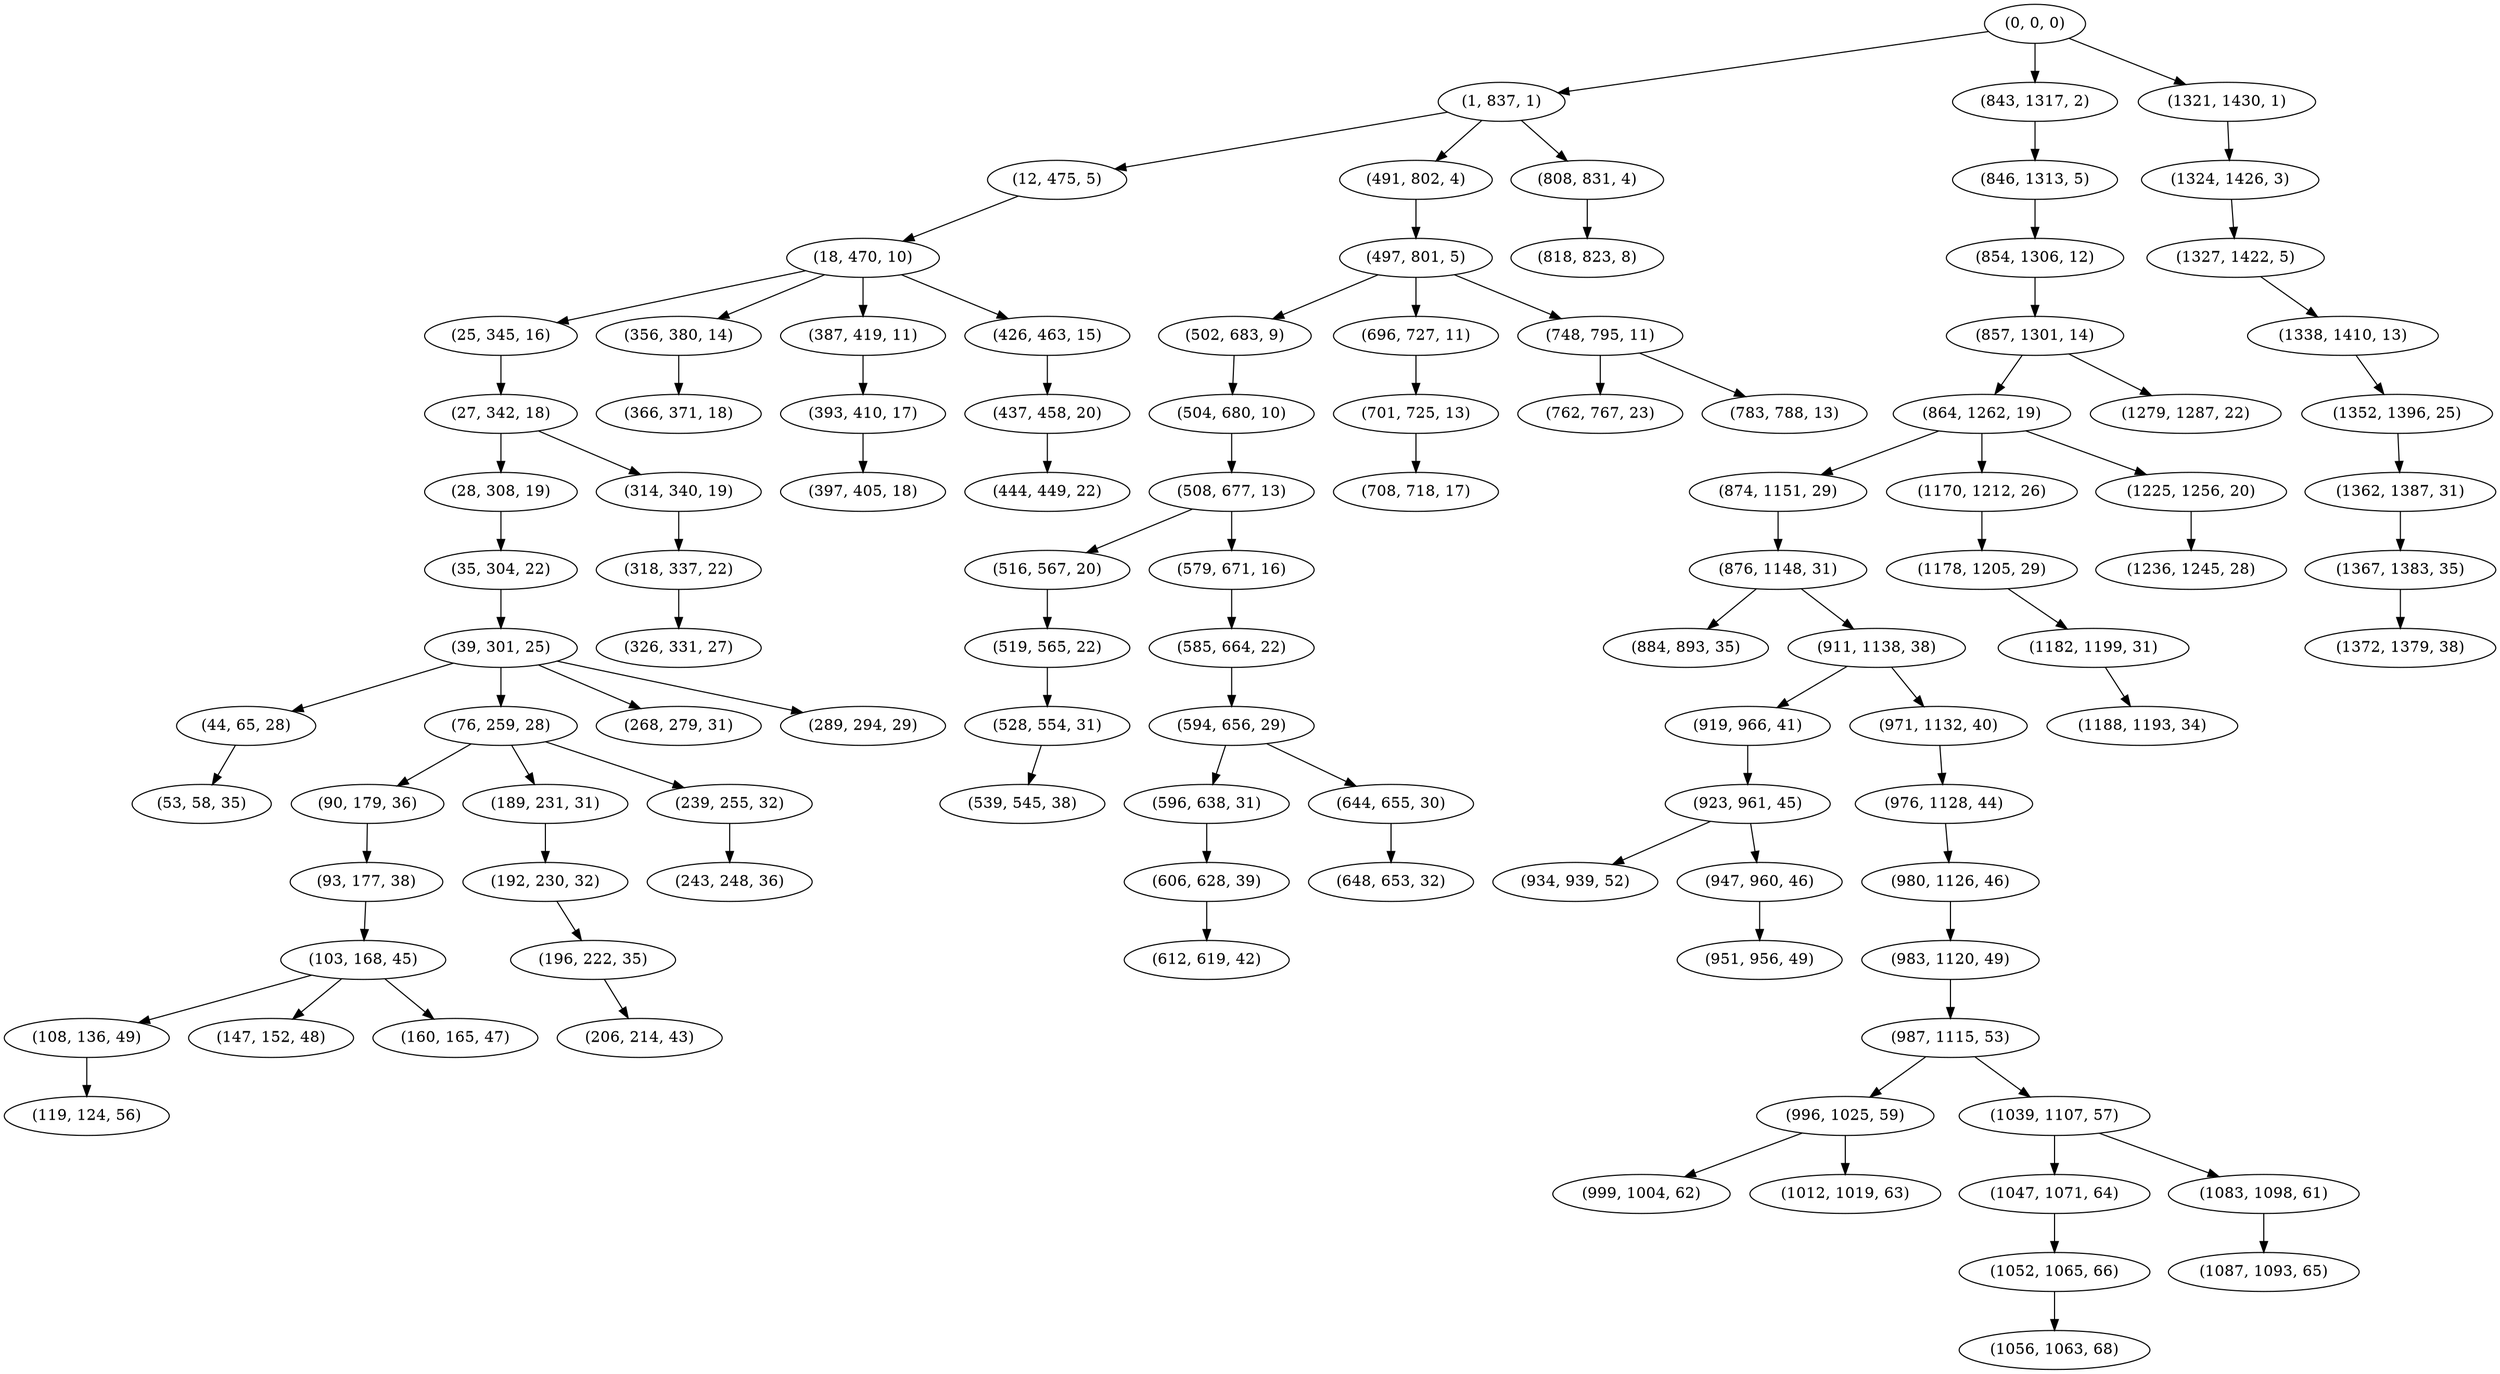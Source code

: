 digraph tree {
    "(0, 0, 0)";
    "(1, 837, 1)";
    "(12, 475, 5)";
    "(18, 470, 10)";
    "(25, 345, 16)";
    "(27, 342, 18)";
    "(28, 308, 19)";
    "(35, 304, 22)";
    "(39, 301, 25)";
    "(44, 65, 28)";
    "(53, 58, 35)";
    "(76, 259, 28)";
    "(90, 179, 36)";
    "(93, 177, 38)";
    "(103, 168, 45)";
    "(108, 136, 49)";
    "(119, 124, 56)";
    "(147, 152, 48)";
    "(160, 165, 47)";
    "(189, 231, 31)";
    "(192, 230, 32)";
    "(196, 222, 35)";
    "(206, 214, 43)";
    "(239, 255, 32)";
    "(243, 248, 36)";
    "(268, 279, 31)";
    "(289, 294, 29)";
    "(314, 340, 19)";
    "(318, 337, 22)";
    "(326, 331, 27)";
    "(356, 380, 14)";
    "(366, 371, 18)";
    "(387, 419, 11)";
    "(393, 410, 17)";
    "(397, 405, 18)";
    "(426, 463, 15)";
    "(437, 458, 20)";
    "(444, 449, 22)";
    "(491, 802, 4)";
    "(497, 801, 5)";
    "(502, 683, 9)";
    "(504, 680, 10)";
    "(508, 677, 13)";
    "(516, 567, 20)";
    "(519, 565, 22)";
    "(528, 554, 31)";
    "(539, 545, 38)";
    "(579, 671, 16)";
    "(585, 664, 22)";
    "(594, 656, 29)";
    "(596, 638, 31)";
    "(606, 628, 39)";
    "(612, 619, 42)";
    "(644, 655, 30)";
    "(648, 653, 32)";
    "(696, 727, 11)";
    "(701, 725, 13)";
    "(708, 718, 17)";
    "(748, 795, 11)";
    "(762, 767, 23)";
    "(783, 788, 13)";
    "(808, 831, 4)";
    "(818, 823, 8)";
    "(843, 1317, 2)";
    "(846, 1313, 5)";
    "(854, 1306, 12)";
    "(857, 1301, 14)";
    "(864, 1262, 19)";
    "(874, 1151, 29)";
    "(876, 1148, 31)";
    "(884, 893, 35)";
    "(911, 1138, 38)";
    "(919, 966, 41)";
    "(923, 961, 45)";
    "(934, 939, 52)";
    "(947, 960, 46)";
    "(951, 956, 49)";
    "(971, 1132, 40)";
    "(976, 1128, 44)";
    "(980, 1126, 46)";
    "(983, 1120, 49)";
    "(987, 1115, 53)";
    "(996, 1025, 59)";
    "(999, 1004, 62)";
    "(1012, 1019, 63)";
    "(1039, 1107, 57)";
    "(1047, 1071, 64)";
    "(1052, 1065, 66)";
    "(1056, 1063, 68)";
    "(1083, 1098, 61)";
    "(1087, 1093, 65)";
    "(1170, 1212, 26)";
    "(1178, 1205, 29)";
    "(1182, 1199, 31)";
    "(1188, 1193, 34)";
    "(1225, 1256, 20)";
    "(1236, 1245, 28)";
    "(1279, 1287, 22)";
    "(1321, 1430, 1)";
    "(1324, 1426, 3)";
    "(1327, 1422, 5)";
    "(1338, 1410, 13)";
    "(1352, 1396, 25)";
    "(1362, 1387, 31)";
    "(1367, 1383, 35)";
    "(1372, 1379, 38)";
    "(0, 0, 0)" -> "(1, 837, 1)";
    "(0, 0, 0)" -> "(843, 1317, 2)";
    "(0, 0, 0)" -> "(1321, 1430, 1)";
    "(1, 837, 1)" -> "(12, 475, 5)";
    "(1, 837, 1)" -> "(491, 802, 4)";
    "(1, 837, 1)" -> "(808, 831, 4)";
    "(12, 475, 5)" -> "(18, 470, 10)";
    "(18, 470, 10)" -> "(25, 345, 16)";
    "(18, 470, 10)" -> "(356, 380, 14)";
    "(18, 470, 10)" -> "(387, 419, 11)";
    "(18, 470, 10)" -> "(426, 463, 15)";
    "(25, 345, 16)" -> "(27, 342, 18)";
    "(27, 342, 18)" -> "(28, 308, 19)";
    "(27, 342, 18)" -> "(314, 340, 19)";
    "(28, 308, 19)" -> "(35, 304, 22)";
    "(35, 304, 22)" -> "(39, 301, 25)";
    "(39, 301, 25)" -> "(44, 65, 28)";
    "(39, 301, 25)" -> "(76, 259, 28)";
    "(39, 301, 25)" -> "(268, 279, 31)";
    "(39, 301, 25)" -> "(289, 294, 29)";
    "(44, 65, 28)" -> "(53, 58, 35)";
    "(76, 259, 28)" -> "(90, 179, 36)";
    "(76, 259, 28)" -> "(189, 231, 31)";
    "(76, 259, 28)" -> "(239, 255, 32)";
    "(90, 179, 36)" -> "(93, 177, 38)";
    "(93, 177, 38)" -> "(103, 168, 45)";
    "(103, 168, 45)" -> "(108, 136, 49)";
    "(103, 168, 45)" -> "(147, 152, 48)";
    "(103, 168, 45)" -> "(160, 165, 47)";
    "(108, 136, 49)" -> "(119, 124, 56)";
    "(189, 231, 31)" -> "(192, 230, 32)";
    "(192, 230, 32)" -> "(196, 222, 35)";
    "(196, 222, 35)" -> "(206, 214, 43)";
    "(239, 255, 32)" -> "(243, 248, 36)";
    "(314, 340, 19)" -> "(318, 337, 22)";
    "(318, 337, 22)" -> "(326, 331, 27)";
    "(356, 380, 14)" -> "(366, 371, 18)";
    "(387, 419, 11)" -> "(393, 410, 17)";
    "(393, 410, 17)" -> "(397, 405, 18)";
    "(426, 463, 15)" -> "(437, 458, 20)";
    "(437, 458, 20)" -> "(444, 449, 22)";
    "(491, 802, 4)" -> "(497, 801, 5)";
    "(497, 801, 5)" -> "(502, 683, 9)";
    "(497, 801, 5)" -> "(696, 727, 11)";
    "(497, 801, 5)" -> "(748, 795, 11)";
    "(502, 683, 9)" -> "(504, 680, 10)";
    "(504, 680, 10)" -> "(508, 677, 13)";
    "(508, 677, 13)" -> "(516, 567, 20)";
    "(508, 677, 13)" -> "(579, 671, 16)";
    "(516, 567, 20)" -> "(519, 565, 22)";
    "(519, 565, 22)" -> "(528, 554, 31)";
    "(528, 554, 31)" -> "(539, 545, 38)";
    "(579, 671, 16)" -> "(585, 664, 22)";
    "(585, 664, 22)" -> "(594, 656, 29)";
    "(594, 656, 29)" -> "(596, 638, 31)";
    "(594, 656, 29)" -> "(644, 655, 30)";
    "(596, 638, 31)" -> "(606, 628, 39)";
    "(606, 628, 39)" -> "(612, 619, 42)";
    "(644, 655, 30)" -> "(648, 653, 32)";
    "(696, 727, 11)" -> "(701, 725, 13)";
    "(701, 725, 13)" -> "(708, 718, 17)";
    "(748, 795, 11)" -> "(762, 767, 23)";
    "(748, 795, 11)" -> "(783, 788, 13)";
    "(808, 831, 4)" -> "(818, 823, 8)";
    "(843, 1317, 2)" -> "(846, 1313, 5)";
    "(846, 1313, 5)" -> "(854, 1306, 12)";
    "(854, 1306, 12)" -> "(857, 1301, 14)";
    "(857, 1301, 14)" -> "(864, 1262, 19)";
    "(857, 1301, 14)" -> "(1279, 1287, 22)";
    "(864, 1262, 19)" -> "(874, 1151, 29)";
    "(864, 1262, 19)" -> "(1170, 1212, 26)";
    "(864, 1262, 19)" -> "(1225, 1256, 20)";
    "(874, 1151, 29)" -> "(876, 1148, 31)";
    "(876, 1148, 31)" -> "(884, 893, 35)";
    "(876, 1148, 31)" -> "(911, 1138, 38)";
    "(911, 1138, 38)" -> "(919, 966, 41)";
    "(911, 1138, 38)" -> "(971, 1132, 40)";
    "(919, 966, 41)" -> "(923, 961, 45)";
    "(923, 961, 45)" -> "(934, 939, 52)";
    "(923, 961, 45)" -> "(947, 960, 46)";
    "(947, 960, 46)" -> "(951, 956, 49)";
    "(971, 1132, 40)" -> "(976, 1128, 44)";
    "(976, 1128, 44)" -> "(980, 1126, 46)";
    "(980, 1126, 46)" -> "(983, 1120, 49)";
    "(983, 1120, 49)" -> "(987, 1115, 53)";
    "(987, 1115, 53)" -> "(996, 1025, 59)";
    "(987, 1115, 53)" -> "(1039, 1107, 57)";
    "(996, 1025, 59)" -> "(999, 1004, 62)";
    "(996, 1025, 59)" -> "(1012, 1019, 63)";
    "(1039, 1107, 57)" -> "(1047, 1071, 64)";
    "(1039, 1107, 57)" -> "(1083, 1098, 61)";
    "(1047, 1071, 64)" -> "(1052, 1065, 66)";
    "(1052, 1065, 66)" -> "(1056, 1063, 68)";
    "(1083, 1098, 61)" -> "(1087, 1093, 65)";
    "(1170, 1212, 26)" -> "(1178, 1205, 29)";
    "(1178, 1205, 29)" -> "(1182, 1199, 31)";
    "(1182, 1199, 31)" -> "(1188, 1193, 34)";
    "(1225, 1256, 20)" -> "(1236, 1245, 28)";
    "(1321, 1430, 1)" -> "(1324, 1426, 3)";
    "(1324, 1426, 3)" -> "(1327, 1422, 5)";
    "(1327, 1422, 5)" -> "(1338, 1410, 13)";
    "(1338, 1410, 13)" -> "(1352, 1396, 25)";
    "(1352, 1396, 25)" -> "(1362, 1387, 31)";
    "(1362, 1387, 31)" -> "(1367, 1383, 35)";
    "(1367, 1383, 35)" -> "(1372, 1379, 38)";
}
